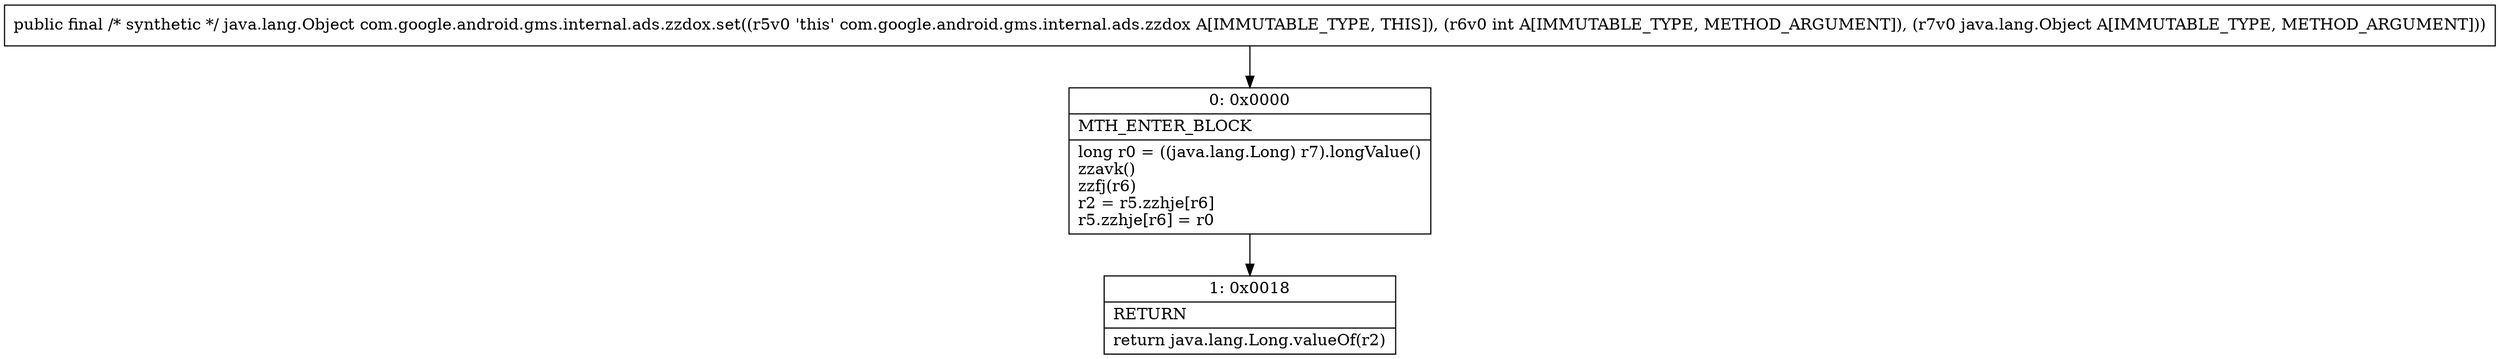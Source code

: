 digraph "CFG forcom.google.android.gms.internal.ads.zzdox.set(ILjava\/lang\/Object;)Ljava\/lang\/Object;" {
Node_0 [shape=record,label="{0\:\ 0x0000|MTH_ENTER_BLOCK\l|long r0 = ((java.lang.Long) r7).longValue()\lzzavk()\lzzfj(r6)\lr2 = r5.zzhje[r6]\lr5.zzhje[r6] = r0\l}"];
Node_1 [shape=record,label="{1\:\ 0x0018|RETURN\l|return java.lang.Long.valueOf(r2)\l}"];
MethodNode[shape=record,label="{public final \/* synthetic *\/ java.lang.Object com.google.android.gms.internal.ads.zzdox.set((r5v0 'this' com.google.android.gms.internal.ads.zzdox A[IMMUTABLE_TYPE, THIS]), (r6v0 int A[IMMUTABLE_TYPE, METHOD_ARGUMENT]), (r7v0 java.lang.Object A[IMMUTABLE_TYPE, METHOD_ARGUMENT])) }"];
MethodNode -> Node_0;
Node_0 -> Node_1;
}

